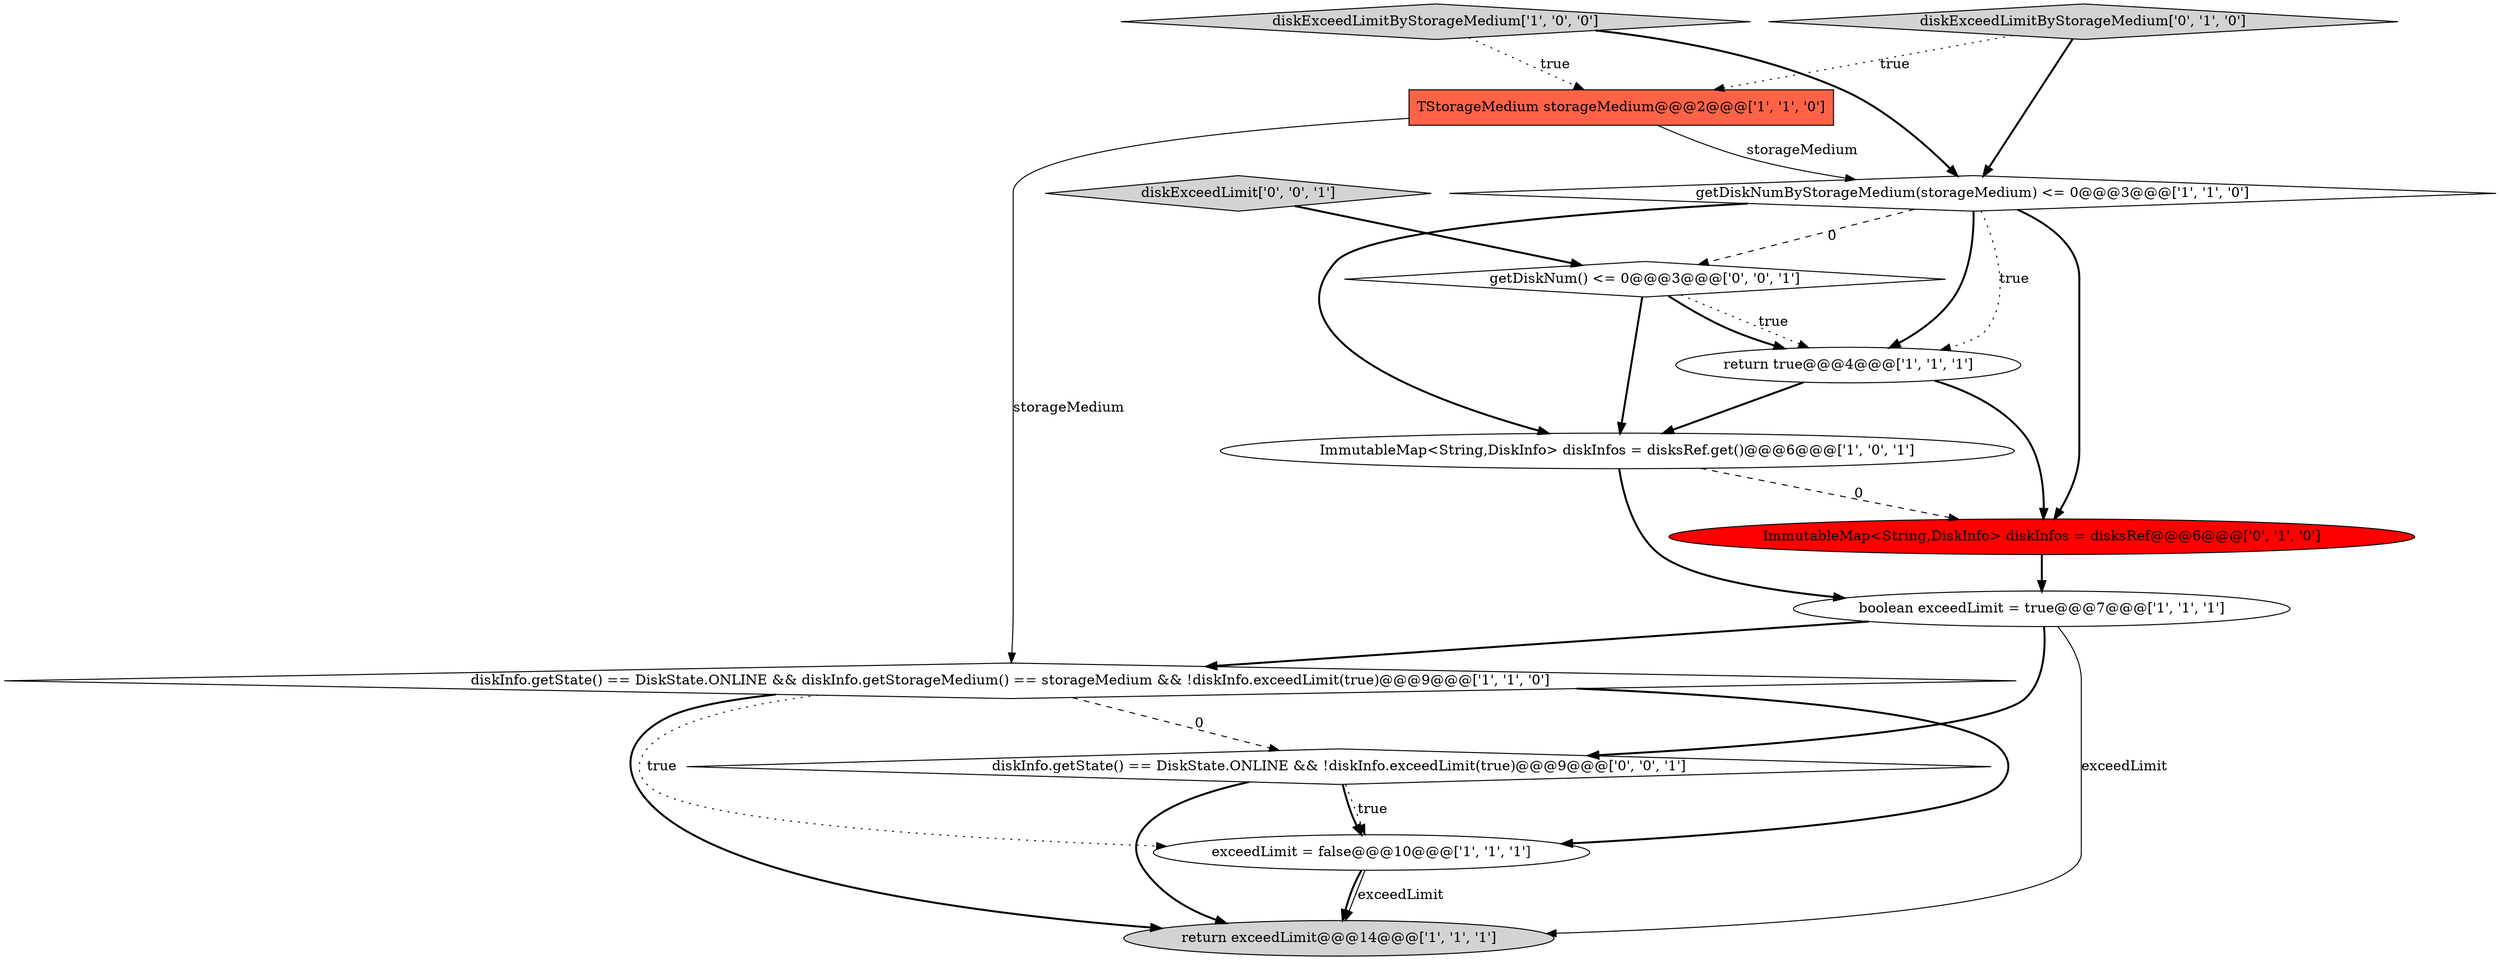 digraph {
10 [style = filled, label = "diskExceedLimitByStorageMedium['0', '1', '0']", fillcolor = lightgray, shape = diamond image = "AAA0AAABBB2BBB"];
11 [style = filled, label = "diskExceedLimit['0', '0', '1']", fillcolor = lightgray, shape = diamond image = "AAA0AAABBB3BBB"];
1 [style = filled, label = "TStorageMedium storageMedium@@@2@@@['1', '1', '0']", fillcolor = tomato, shape = box image = "AAA0AAABBB1BBB"];
0 [style = filled, label = "exceedLimit = false@@@10@@@['1', '1', '1']", fillcolor = white, shape = ellipse image = "AAA0AAABBB1BBB"];
7 [style = filled, label = "getDiskNumByStorageMedium(storageMedium) <= 0@@@3@@@['1', '1', '0']", fillcolor = white, shape = diamond image = "AAA0AAABBB1BBB"];
5 [style = filled, label = "return exceedLimit@@@14@@@['1', '1', '1']", fillcolor = lightgray, shape = ellipse image = "AAA0AAABBB1BBB"];
2 [style = filled, label = "return true@@@4@@@['1', '1', '1']", fillcolor = white, shape = ellipse image = "AAA0AAABBB1BBB"];
6 [style = filled, label = "diskExceedLimitByStorageMedium['1', '0', '0']", fillcolor = lightgray, shape = diamond image = "AAA0AAABBB1BBB"];
12 [style = filled, label = "getDiskNum() <= 0@@@3@@@['0', '0', '1']", fillcolor = white, shape = diamond image = "AAA0AAABBB3BBB"];
4 [style = filled, label = "boolean exceedLimit = true@@@7@@@['1', '1', '1']", fillcolor = white, shape = ellipse image = "AAA0AAABBB1BBB"];
8 [style = filled, label = "ImmutableMap<String,DiskInfo> diskInfos = disksRef.get()@@@6@@@['1', '0', '1']", fillcolor = white, shape = ellipse image = "AAA0AAABBB1BBB"];
3 [style = filled, label = "diskInfo.getState() == DiskState.ONLINE && diskInfo.getStorageMedium() == storageMedium && !diskInfo.exceedLimit(true)@@@9@@@['1', '1', '0']", fillcolor = white, shape = diamond image = "AAA0AAABBB1BBB"];
9 [style = filled, label = "ImmutableMap<String,DiskInfo> diskInfos = disksRef@@@6@@@['0', '1', '0']", fillcolor = red, shape = ellipse image = "AAA1AAABBB2BBB"];
13 [style = filled, label = "diskInfo.getState() == DiskState.ONLINE && !diskInfo.exceedLimit(true)@@@9@@@['0', '0', '1']", fillcolor = white, shape = diamond image = "AAA0AAABBB3BBB"];
7->2 [style = dotted, label="true"];
4->3 [style = bold, label=""];
9->4 [style = bold, label=""];
4->13 [style = bold, label=""];
12->2 [style = dotted, label="true"];
6->1 [style = dotted, label="true"];
11->12 [style = bold, label=""];
1->7 [style = solid, label="storageMedium"];
2->9 [style = bold, label=""];
7->8 [style = bold, label=""];
3->13 [style = dashed, label="0"];
10->7 [style = bold, label=""];
0->5 [style = solid, label="exceedLimit"];
3->0 [style = bold, label=""];
7->9 [style = bold, label=""];
8->9 [style = dashed, label="0"];
12->2 [style = bold, label=""];
3->5 [style = bold, label=""];
13->0 [style = dotted, label="true"];
7->2 [style = bold, label=""];
12->8 [style = bold, label=""];
3->0 [style = dotted, label="true"];
13->5 [style = bold, label=""];
7->12 [style = dashed, label="0"];
13->0 [style = bold, label=""];
1->3 [style = solid, label="storageMedium"];
4->5 [style = solid, label="exceedLimit"];
10->1 [style = dotted, label="true"];
8->4 [style = bold, label=""];
6->7 [style = bold, label=""];
2->8 [style = bold, label=""];
0->5 [style = bold, label=""];
}
